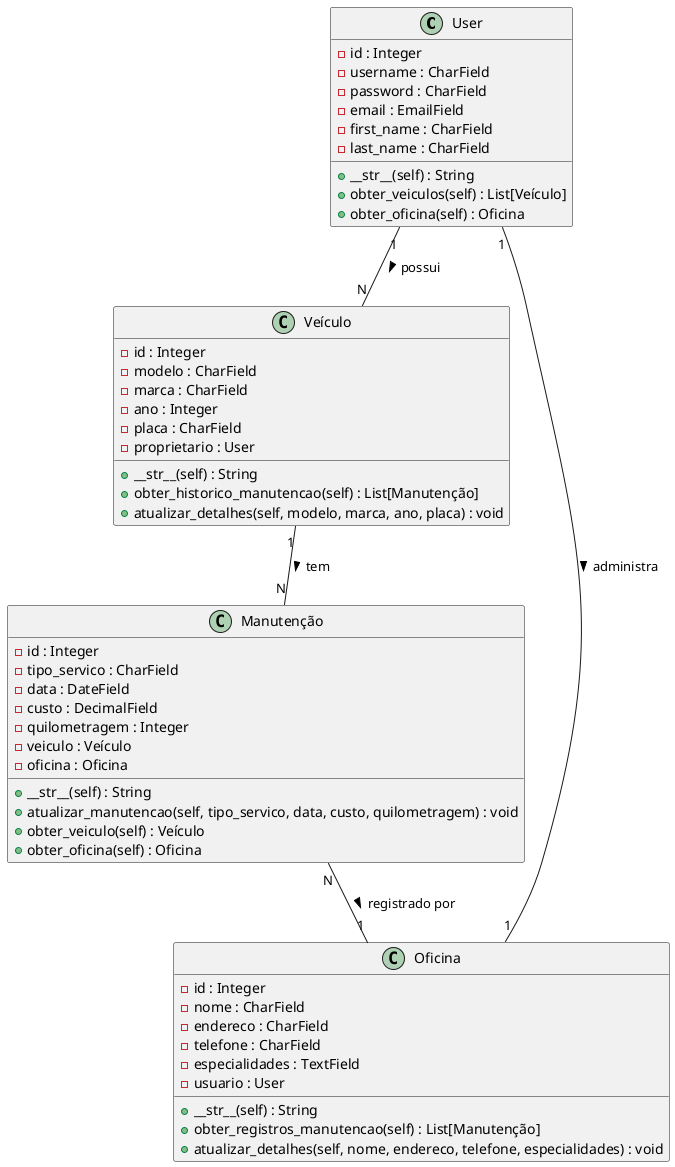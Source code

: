 "@startuml diagrama"

class User {
    - id : Integer
    - username : CharField
    - password : CharField
    - email : EmailField
    - first_name : CharField
    - last_name : CharField
    + __str__(self) : String
    + obter_veiculos(self) : List[Veículo]
    + obter_oficina(self) : Oficina
}

class Veículo {
    - id : Integer
    - modelo : CharField
    - marca : CharField
    - ano : Integer
    - placa : CharField
    - proprietario : User
    + __str__(self) : String
    + obter_historico_manutencao(self) : List[Manutenção]
    + atualizar_detalhes(self, modelo, marca, ano, placa) : void
}

class Manutenção {
    - id : Integer
    - tipo_servico : CharField
    - data : DateField
    - custo : DecimalField
    - quilometragem : Integer
    - veiculo : Veículo
    - oficina : Oficina
    + __str__(self) : String
    + atualizar_manutencao(self, tipo_servico, data, custo, quilometragem) : void
    + obter_veiculo(self) : Veículo
    + obter_oficina(self) : Oficina
}

class Oficina {
    - id : Integer
    - nome : CharField
    - endereco : CharField
    - telefone : CharField
    - especialidades : TextField
    - usuario : User
    + __str__(self) : String
    + obter_registros_manutencao(self) : List[Manutenção]
    + atualizar_detalhes(self, nome, endereco, telefone, especialidades) : void
}

User "1" -- "N" Veículo : possui >
Veículo "1" -- "N" Manutenção : tem >
Manutenção "N" -- "1" Oficina : registrado por >
User "1" -- "1" Oficina : administra >

@enduml
